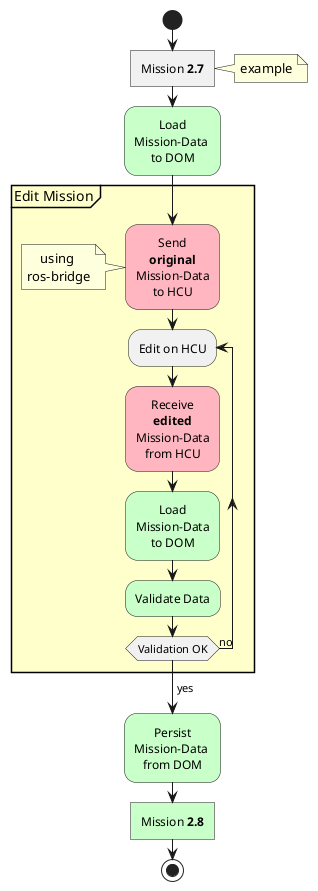 @startuml workfow
skinparam ConditionEndStyle diamond
skinparam defaultTextAlignment center



start
:Mission <b>2.7</b>]
note right: example

#TECHNOLOGY:Load 
Mission-Data 
to DOM;


partition "Edit Mission" #BUSINESS  {

    #LIGHTPINK:Send
    <b>original</b>
    Mission-Data
    to HCU;
    note left: using \nros-bridge

    repeat :Edit on HCU;

    #LIGHTPINK:Receive
    <b>edited</b>
    Mission-Data
    from HCU;

    #TECHNOLOGY:Load
    Mission-Data
    to DOM;

    #TECHNOLOGY:Validate Data;

    repeat while (Validation OK) is (no)
    ->yes;
}

#TECHNOLOGY:Persist
Mission-Data 
from DOM;

#TECHNOLOGY:Mission <b>2.8]

stop

@enduml
